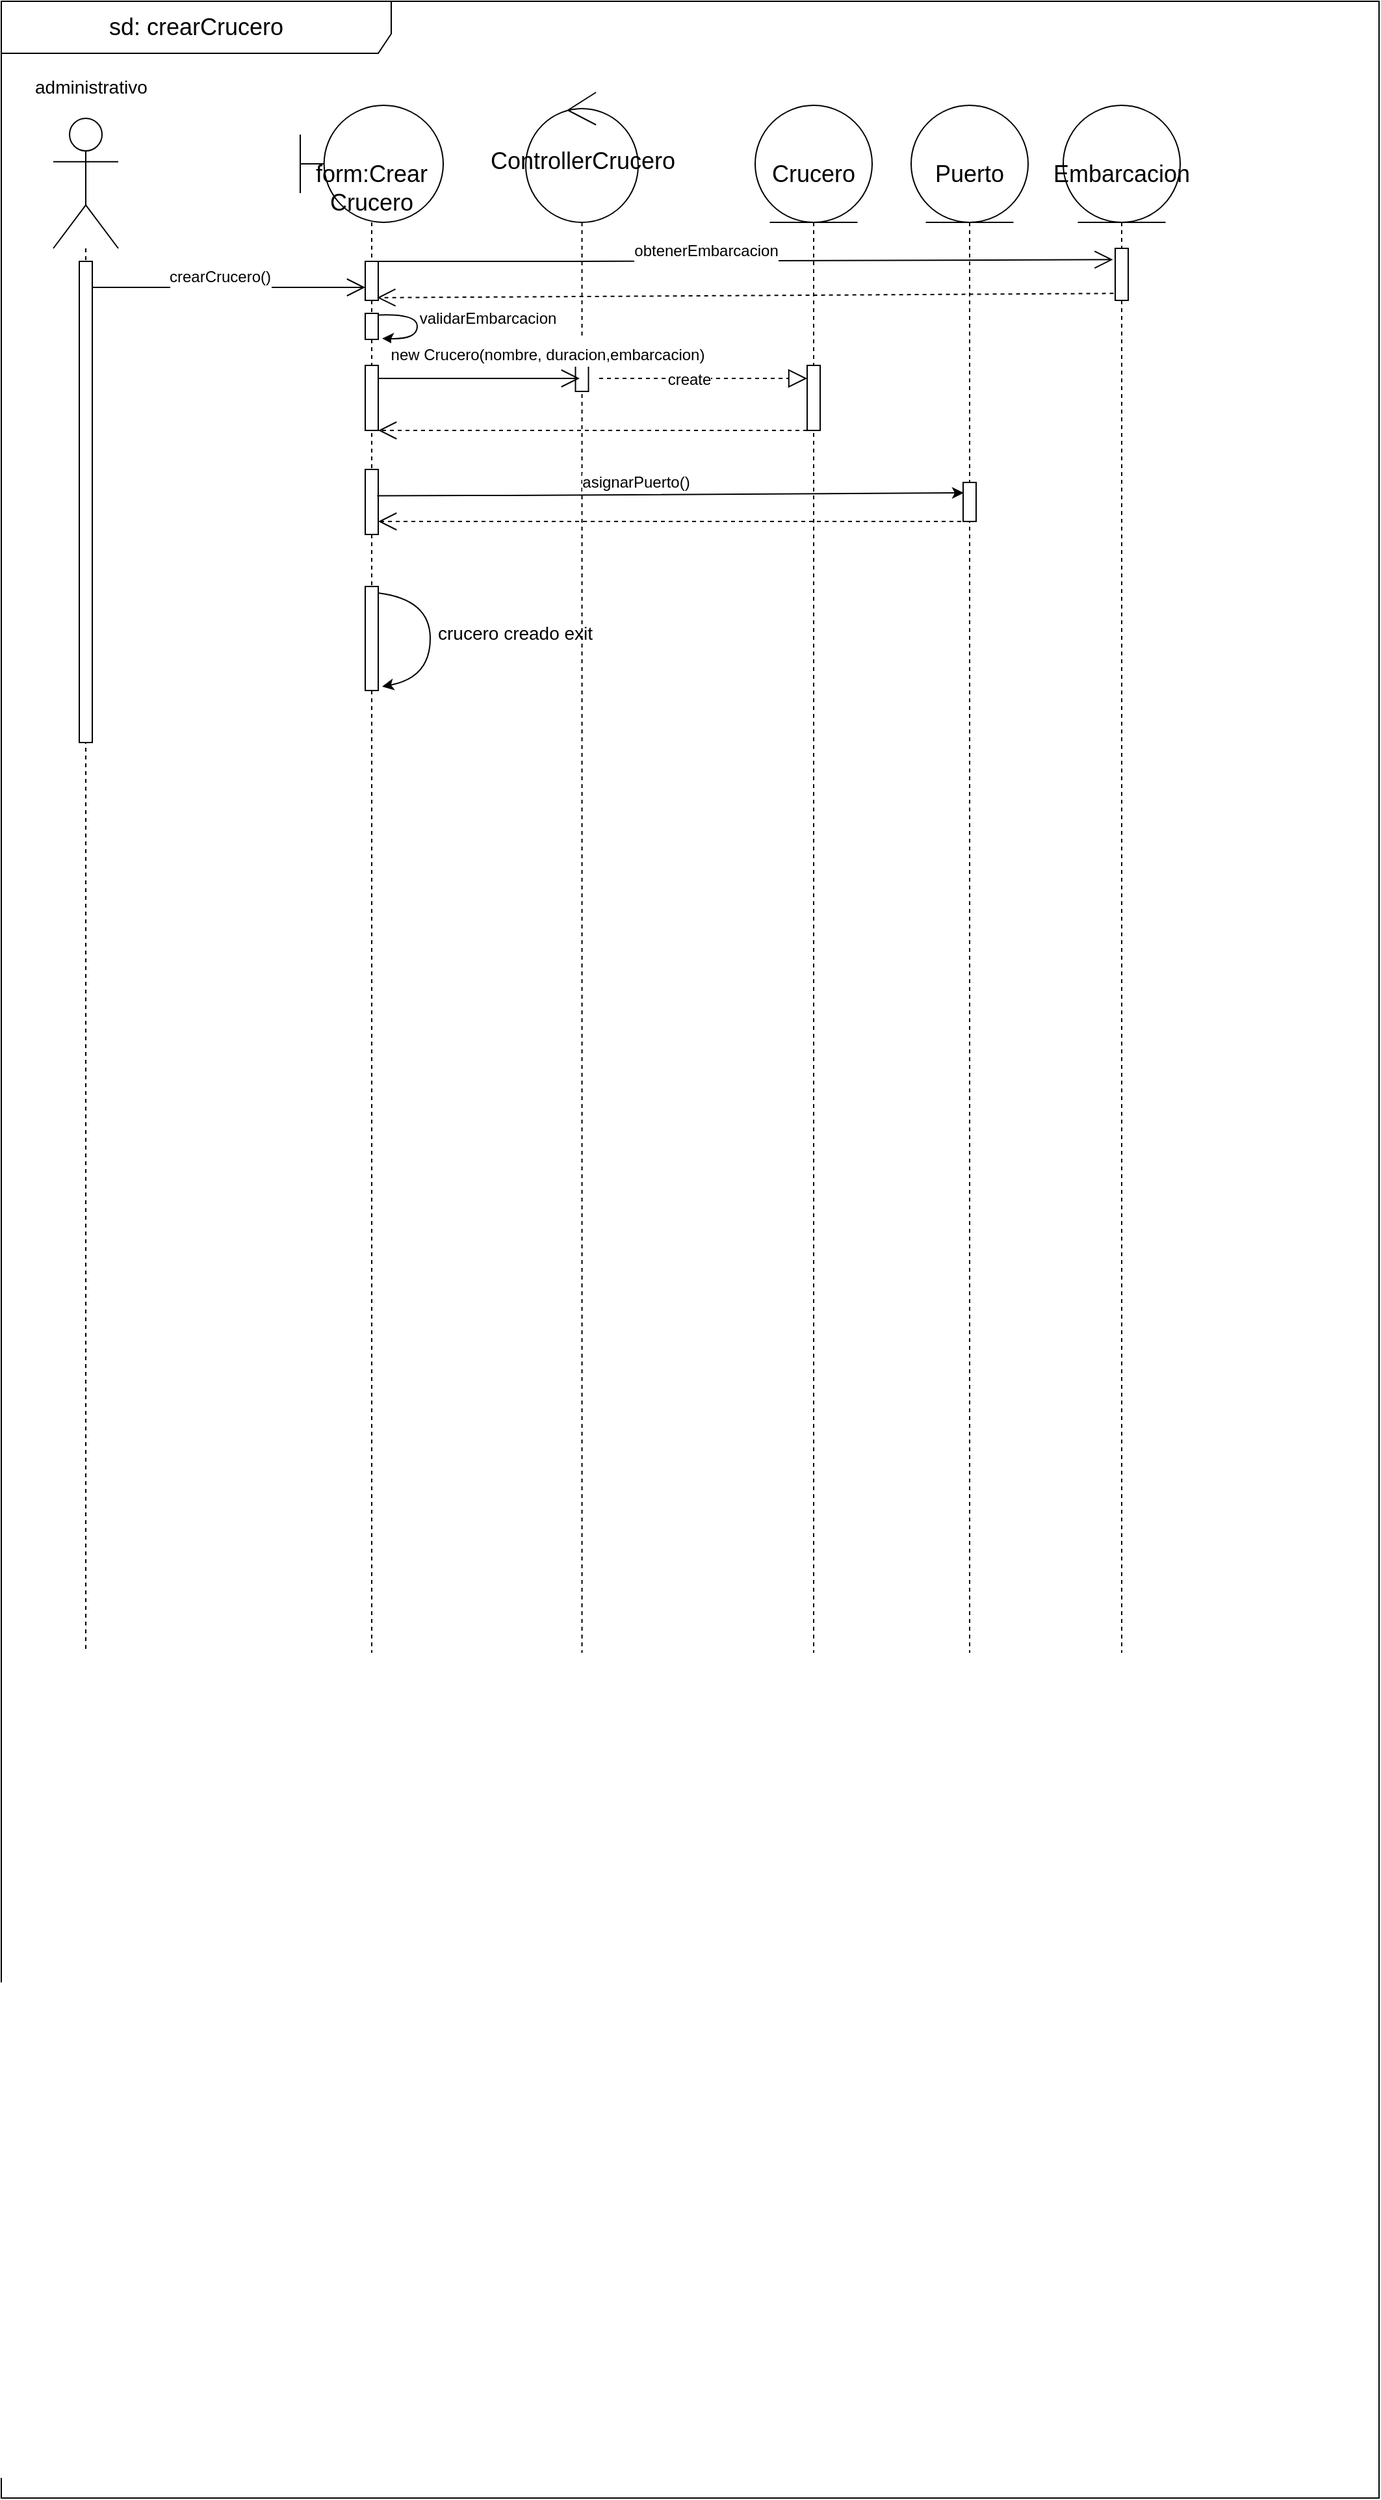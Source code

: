 <mxfile version="20.3.0" type="device"><diagram id="C5RBs43oDa-KdzZeNtuy" name="Page-1"><mxGraphModel dx="908" dy="448" grid="1" gridSize="10" guides="1" tooltips="1" connect="1" arrows="1" fold="1" page="1" pageScale="1" pageWidth="827" pageHeight="1169" math="0" shadow="0"><root><mxCell id="WIyWlLk6GJQsqaUBKTNV-0"/><mxCell id="WIyWlLk6GJQsqaUBKTNV-1" parent="WIyWlLk6GJQsqaUBKTNV-0"/><mxCell id="ErJZuMODqeNTrS0My922-0" value="&lt;font style=&quot;font-size: 18px;&quot;&gt;sd: crearCrucero&lt;/font&gt;" style="shape=umlFrame;whiteSpace=wrap;html=1;width=300;height=40;" parent="WIyWlLk6GJQsqaUBKTNV-1" vertex="1"><mxGeometry x="10" y="10" width="1060" height="1920" as="geometry"/></mxCell><mxCell id="ErJZuMODqeNTrS0My922-2" value="" style="shape=umlLifeline;participant=umlActor;perimeter=lifelinePerimeter;whiteSpace=wrap;html=1;container=1;collapsible=0;recursiveResize=0;verticalAlign=top;spacingTop=36;outlineConnect=0;fontSize=18;size=100;" parent="WIyWlLk6GJQsqaUBKTNV-1" vertex="1"><mxGeometry x="50" y="100" width="50" height="1180" as="geometry"/></mxCell><mxCell id="ErJZuMODqeNTrS0My922-8" value="" style="html=1;points=[];perimeter=orthogonalPerimeter;fontSize=12;" parent="ErJZuMODqeNTrS0My922-2" vertex="1"><mxGeometry x="20" y="110" width="10" height="370" as="geometry"/></mxCell><mxCell id="ErJZuMODqeNTrS0My922-3" value="ControllerCrucero" style="shape=umlLifeline;participant=umlControl;perimeter=lifelinePerimeter;whiteSpace=wrap;html=1;container=1;collapsible=0;recursiveResize=0;verticalAlign=top;spacingTop=36;outlineConnect=0;fontSize=18;size=100;" parent="WIyWlLk6GJQsqaUBKTNV-1" vertex="1"><mxGeometry x="413.5" y="80" width="86.5" height="1200" as="geometry"/></mxCell><mxCell id="Kw7IuKFxgl6K5HADFumS-8" value="" style="html=1;points=[];perimeter=orthogonalPerimeter;fontSize=12;" vertex="1" parent="ErJZuMODqeNTrS0My922-3"><mxGeometry x="38.25" y="210" width="10" height="20" as="geometry"/></mxCell><mxCell id="ErJZuMODqeNTrS0My922-4" value="Crucero" style="shape=umlLifeline;participant=umlEntity;perimeter=lifelinePerimeter;whiteSpace=wrap;html=1;container=1;collapsible=0;recursiveResize=0;verticalAlign=top;spacingTop=36;outlineConnect=0;fontSize=18;size=90;" parent="WIyWlLk6GJQsqaUBKTNV-1" vertex="1"><mxGeometry x="590" y="90" width="90" height="1190" as="geometry"/></mxCell><mxCell id="Kw7IuKFxgl6K5HADFumS-6" value="" style="html=1;points=[];perimeter=orthogonalPerimeter;fontSize=12;" vertex="1" parent="ErJZuMODqeNTrS0My922-4"><mxGeometry x="40" y="200" width="10" height="50" as="geometry"/></mxCell><mxCell id="ErJZuMODqeNTrS0My922-5" value="form:Crear Crucero" style="shape=umlLifeline;participant=umlBoundary;perimeter=lifelinePerimeter;whiteSpace=wrap;html=1;container=1;collapsible=0;recursiveResize=0;verticalAlign=top;spacingTop=36;outlineConnect=0;fontSize=18;size=90;" parent="WIyWlLk6GJQsqaUBKTNV-1" vertex="1"><mxGeometry x="240" y="90" width="110" height="1190" as="geometry"/></mxCell><mxCell id="ErJZuMODqeNTrS0My922-20" value="" style="curved=1;endArrow=classic;html=1;rounded=0;fontSize=12;exitX=1;exitY=0.063;exitDx=0;exitDy=0;exitPerimeter=0;entryX=1.3;entryY=0.963;entryDx=0;entryDy=0;entryPerimeter=0;" parent="ErJZuMODqeNTrS0My922-5" source="ErJZuMODqeNTrS0My922-19" target="ErJZuMODqeNTrS0My922-19" edge="1"><mxGeometry width="50" height="50" relative="1" as="geometry"><mxPoint x="110" y="430" as="sourcePoint"/><mxPoint x="160" y="380" as="targetPoint"/><Array as="points"><mxPoint x="100" y="380"/><mxPoint x="100" y="440"/></Array></mxGeometry></mxCell><mxCell id="ErJZuMODqeNTrS0My922-19" value="" style="html=1;points=[];perimeter=orthogonalPerimeter;fontSize=12;" parent="ErJZuMODqeNTrS0My922-5" vertex="1"><mxGeometry x="50" y="370" width="10" height="80" as="geometry"/></mxCell><mxCell id="Kw7IuKFxgl6K5HADFumS-7" value="" style="html=1;points=[];perimeter=orthogonalPerimeter;fontSize=12;" vertex="1" parent="ErJZuMODqeNTrS0My922-5"><mxGeometry x="50" y="200" width="10" height="50" as="geometry"/></mxCell><mxCell id="Kw7IuKFxgl6K5HADFumS-9" value="" style="html=1;points=[];perimeter=orthogonalPerimeter;fontSize=12;" vertex="1" parent="ErJZuMODqeNTrS0My922-5"><mxGeometry x="50" y="280" width="10" height="50" as="geometry"/></mxCell><mxCell id="Kw7IuKFxgl6K5HADFumS-14" value="" style="html=1;points=[];perimeter=orthogonalPerimeter;fontSize=12;" vertex="1" parent="ErJZuMODqeNTrS0My922-5"><mxGeometry x="50" y="120" width="10" height="30" as="geometry"/></mxCell><mxCell id="Kw7IuKFxgl6K5HADFumS-24" value="" style="curved=1;endArrow=classic;html=1;rounded=0;fontSize=12;exitX=1;exitY=0.063;exitDx=0;exitDy=0;exitPerimeter=0;entryX=1.3;entryY=0.963;entryDx=0;entryDy=0;entryPerimeter=0;" edge="1" parent="ErJZuMODqeNTrS0My922-5" source="Kw7IuKFxgl6K5HADFumS-25" target="Kw7IuKFxgl6K5HADFumS-25"><mxGeometry width="50" height="50" relative="1" as="geometry"><mxPoint x="-130" y="110" as="sourcePoint"/><mxPoint x="-80" y="60" as="targetPoint"/><Array as="points"><mxPoint x="90" y="160"/><mxPoint x="90" y="180"/></Array></mxGeometry></mxCell><mxCell id="Kw7IuKFxgl6K5HADFumS-25" value="" style="html=1;points=[];perimeter=orthogonalPerimeter;fontSize=12;" vertex="1" parent="ErJZuMODqeNTrS0My922-5"><mxGeometry x="50" y="160" width="10" height="20" as="geometry"/></mxCell><mxCell id="ErJZuMODqeNTrS0My922-6" value="" style="endArrow=open;endFill=1;endSize=12;html=1;rounded=0;fontSize=18;" parent="WIyWlLk6GJQsqaUBKTNV-1" edge="1"><mxGeometry width="160" relative="1" as="geometry"><mxPoint x="80" y="230" as="sourcePoint"/><mxPoint x="290" y="230" as="targetPoint"/><Array as="points"><mxPoint x="230" y="230"/></Array></mxGeometry></mxCell><mxCell id="ErJZuMODqeNTrS0My922-7" value="&lt;font style=&quot;font-size: 12px;&quot;&gt;crearCrucero()&lt;/font&gt;" style="edgeLabel;html=1;align=center;verticalAlign=middle;resizable=0;points=[];fontSize=18;" parent="ErJZuMODqeNTrS0My922-6" vertex="1" connectable="0"><mxGeometry x="-0.133" y="1" relative="1" as="geometry"><mxPoint x="7" y="-9" as="offset"/></mxGeometry></mxCell><mxCell id="ErJZuMODqeNTrS0My922-13" value="" style="endArrow=open;endSize=12;dashed=1;html=1;rounded=0;fontSize=12;" parent="WIyWlLk6GJQsqaUBKTNV-1" edge="1"><mxGeometry width="160" relative="1" as="geometry"><mxPoint x="630" y="340" as="sourcePoint"/><mxPoint x="300" y="340" as="targetPoint"/></mxGeometry></mxCell><mxCell id="ErJZuMODqeNTrS0My922-17" value="Puerto" style="shape=umlLifeline;participant=umlEntity;perimeter=lifelinePerimeter;whiteSpace=wrap;html=1;container=1;collapsible=0;recursiveResize=0;verticalAlign=top;spacingTop=36;outlineConnect=0;fontSize=18;size=90;" parent="WIyWlLk6GJQsqaUBKTNV-1" vertex="1"><mxGeometry x="710" y="90" width="90" height="1190" as="geometry"/></mxCell><mxCell id="Kw7IuKFxgl6K5HADFumS-12" value="" style="html=1;points=[];perimeter=orthogonalPerimeter;fontSize=12;" vertex="1" parent="ErJZuMODqeNTrS0My922-17"><mxGeometry x="40" y="290" width="10" height="30" as="geometry"/></mxCell><mxCell id="ErJZuMODqeNTrS0My922-18" value="Embarcacion&lt;br&gt;" style="shape=umlLifeline;participant=umlEntity;perimeter=lifelinePerimeter;whiteSpace=wrap;html=1;container=1;collapsible=0;recursiveResize=0;verticalAlign=top;spacingTop=36;outlineConnect=0;fontSize=18;size=90;" parent="WIyWlLk6GJQsqaUBKTNV-1" vertex="1"><mxGeometry x="827" y="90" width="90" height="1190" as="geometry"/></mxCell><mxCell id="Kw7IuKFxgl6K5HADFumS-22" value="" style="html=1;points=[];perimeter=orthogonalPerimeter;fontSize=12;" vertex="1" parent="ErJZuMODqeNTrS0My922-18"><mxGeometry x="40" y="110" width="10" height="40" as="geometry"/></mxCell><mxCell id="R6ZD6ZV52rtjH2HrOy2C-0" value="administrativo" style="text;strokeColor=none;fillColor=none;align=left;verticalAlign=middle;spacingLeft=4;spacingRight=4;overflow=hidden;points=[[0,0.5],[1,0.5]];portConstraint=eastwest;rotatable=0;strokeWidth=2;fontSize=14;" parent="WIyWlLk6GJQsqaUBKTNV-1" vertex="1"><mxGeometry x="30" y="60" width="130" height="30" as="geometry"/></mxCell><mxCell id="Kw7IuKFxgl6K5HADFumS-2" value="" style="endArrow=open;endFill=1;endSize=12;html=1;rounded=0;fontSize=18;" edge="1" parent="WIyWlLk6GJQsqaUBKTNV-1"><mxGeometry width="160" relative="1" as="geometry"><mxPoint x="300" y="300" as="sourcePoint"/><mxPoint x="455" y="300" as="targetPoint"/></mxGeometry></mxCell><mxCell id="Kw7IuKFxgl6K5HADFumS-3" value="&lt;font style=&quot;font-size: 12px;&quot;&gt;new Crucero(nombre, duracion,embarcacion)&lt;/font&gt;" style="edgeLabel;html=1;align=center;verticalAlign=middle;resizable=0;points=[];fontSize=18;" vertex="1" connectable="0" parent="Kw7IuKFxgl6K5HADFumS-2"><mxGeometry x="-0.133" y="1" relative="1" as="geometry"><mxPoint x="63" y="-19" as="offset"/></mxGeometry></mxCell><mxCell id="Kw7IuKFxgl6K5HADFumS-4" value="" style="endArrow=block;dashed=1;endFill=0;endSize=12;html=1;rounded=0;fontSize=12;" edge="1" parent="WIyWlLk6GJQsqaUBKTNV-1"><mxGeometry width="160" relative="1" as="geometry"><mxPoint x="470" y="300" as="sourcePoint"/><mxPoint x="630" y="300" as="targetPoint"/></mxGeometry></mxCell><mxCell id="Kw7IuKFxgl6K5HADFumS-5" value="create" style="edgeLabel;html=1;align=center;verticalAlign=middle;resizable=0;points=[];fontSize=12;" vertex="1" connectable="0" parent="Kw7IuKFxgl6K5HADFumS-4"><mxGeometry x="-0.141" y="-1" relative="1" as="geometry"><mxPoint as="offset"/></mxGeometry></mxCell><mxCell id="Kw7IuKFxgl6K5HADFumS-13" value="" style="endArrow=open;endSize=12;dashed=1;html=1;rounded=0;fontSize=12;entryX=1;entryY=0.8;entryDx=0;entryDy=0;entryPerimeter=0;" edge="1" parent="WIyWlLk6GJQsqaUBKTNV-1" source="ErJZuMODqeNTrS0My922-17" target="Kw7IuKFxgl6K5HADFumS-9"><mxGeometry width="160" relative="1" as="geometry"><mxPoint x="750" y="360" as="sourcePoint"/><mxPoint x="430" y="360" as="targetPoint"/></mxGeometry></mxCell><mxCell id="ErJZuMODqeNTrS0My922-11" value="" style="endArrow=classic;html=1;rounded=0;fontSize=12;entryX=0.048;entryY=0.267;entryDx=0;entryDy=0;entryPerimeter=0;exitX=0.917;exitY=0.404;exitDx=0;exitDy=0;exitPerimeter=0;" parent="WIyWlLk6GJQsqaUBKTNV-1" edge="1" target="Kw7IuKFxgl6K5HADFumS-12" source="Kw7IuKFxgl6K5HADFumS-9"><mxGeometry width="50" height="50" relative="1" as="geometry"><mxPoint x="300" y="330" as="sourcePoint"/><mxPoint x="504.5" y="330" as="targetPoint"/><Array as="points"><mxPoint x="370" y="390"/><mxPoint x="400" y="390"/></Array></mxGeometry></mxCell><mxCell id="ErJZuMODqeNTrS0My922-12" value="asignarPuerto()" style="edgeLabel;html=1;align=center;verticalAlign=middle;resizable=0;points=[];fontSize=12;" parent="ErJZuMODqeNTrS0My922-11" vertex="1" connectable="0"><mxGeometry x="-0.198" y="1" relative="1" as="geometry"><mxPoint x="18" y="-9" as="offset"/></mxGeometry></mxCell><mxCell id="Kw7IuKFxgl6K5HADFumS-16" value="" style="endArrow=open;endFill=1;endSize=12;html=1;rounded=0;fontSize=18;entryX=-0.176;entryY=0.217;entryDx=0;entryDy=0;entryPerimeter=0;" edge="1" parent="WIyWlLk6GJQsqaUBKTNV-1" target="Kw7IuKFxgl6K5HADFumS-22"><mxGeometry width="160" relative="1" as="geometry"><mxPoint x="300" y="210" as="sourcePoint"/><mxPoint x="860" y="210" as="targetPoint"/><Array as="points"><mxPoint x="450" y="210"/></Array></mxGeometry></mxCell><mxCell id="Kw7IuKFxgl6K5HADFumS-17" value="&lt;font style=&quot;font-size: 12px;&quot;&gt;obtenerEmbarcacion&lt;/font&gt;" style="edgeLabel;html=1;align=center;verticalAlign=middle;resizable=0;points=[];fontSize=18;" vertex="1" connectable="0" parent="Kw7IuKFxgl6K5HADFumS-16"><mxGeometry x="-0.133" y="1" relative="1" as="geometry"><mxPoint x="7" y="-9" as="offset"/></mxGeometry></mxCell><mxCell id="Kw7IuKFxgl6K5HADFumS-18" value="" style="endArrow=open;endSize=12;dashed=1;html=1;rounded=0;fontSize=12;entryX=0.917;entryY=0.931;entryDx=0;entryDy=0;entryPerimeter=0;exitX=-0.121;exitY=0.866;exitDx=0;exitDy=0;exitPerimeter=0;" edge="1" parent="WIyWlLk6GJQsqaUBKTNV-1" source="Kw7IuKFxgl6K5HADFumS-22" target="Kw7IuKFxgl6K5HADFumS-14"><mxGeometry width="160" relative="1" as="geometry"><mxPoint x="850" y="235" as="sourcePoint"/><mxPoint x="540" y="234.66" as="targetPoint"/></mxGeometry></mxCell><mxCell id="Kw7IuKFxgl6K5HADFumS-26" value="&lt;font style=&quot;font-size: 12px;&quot;&gt;validarEmbarcacion&lt;/font&gt;" style="edgeLabel;html=1;align=center;verticalAlign=middle;resizable=0;points=[];fontSize=18;" vertex="1" connectable="0" parent="WIyWlLk6GJQsqaUBKTNV-1"><mxGeometry x="380.004" y="250" as="geometry"><mxPoint x="4" y="2" as="offset"/></mxGeometry></mxCell><mxCell id="Kw7IuKFxgl6K5HADFumS-27" value="crucero creado exito" style="text;strokeColor=none;fillColor=none;align=left;verticalAlign=middle;spacingLeft=4;spacingRight=4;overflow=hidden;points=[[0,0.5],[1,0.5]];portConstraint=eastwest;rotatable=0;strokeWidth=2;fontSize=14;" vertex="1" parent="WIyWlLk6GJQsqaUBKTNV-1"><mxGeometry x="340" y="480" width="130" height="30" as="geometry"/></mxCell></root></mxGraphModel></diagram></mxfile>